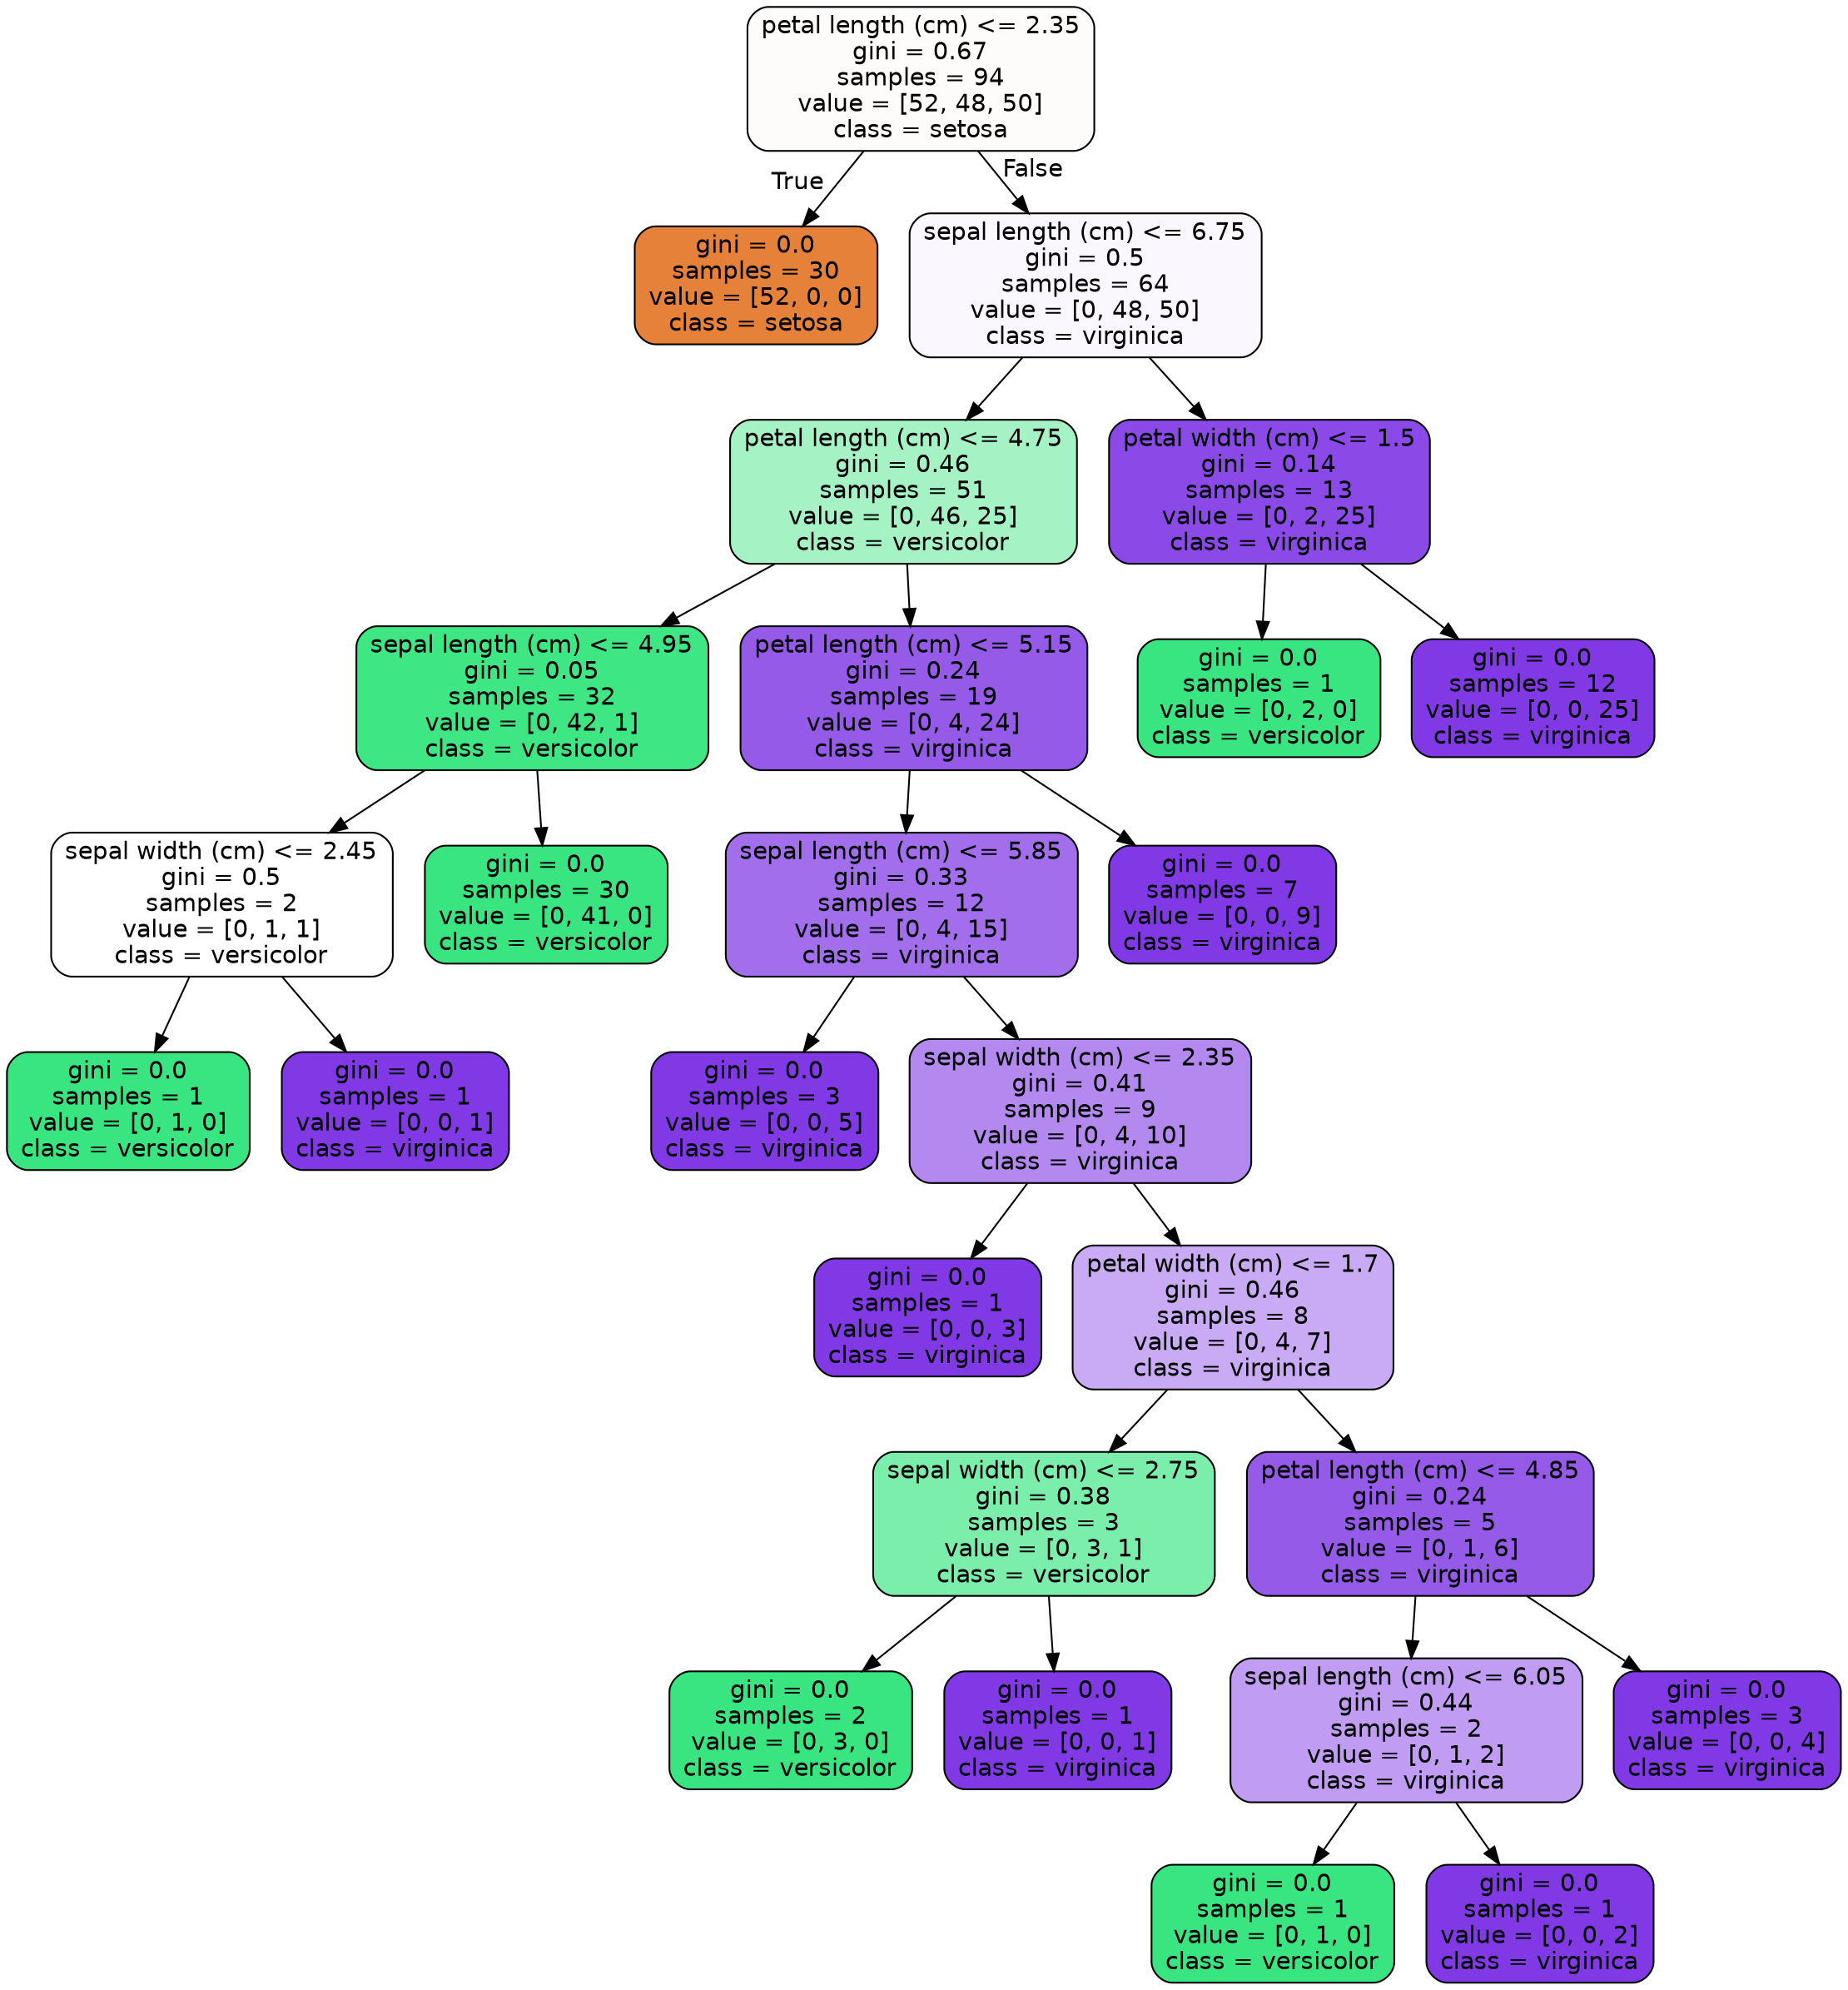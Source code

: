 digraph Tree {
node [shape=box, style="filled, rounded", color="black", fontname="helvetica"] ;
edge [fontname="helvetica"] ;
0 [label="petal length (cm) <= 2.35\ngini = 0.67\nsamples = 94\nvalue = [52, 48, 50]\nclass = setosa", fillcolor="#fefcfb"] ;
1 [label="gini = 0.0\nsamples = 30\nvalue = [52, 0, 0]\nclass = setosa", fillcolor="#e58139"] ;
0 -> 1 [labeldistance=2.5, labelangle=45, headlabel="True"] ;
2 [label="sepal length (cm) <= 6.75\ngini = 0.5\nsamples = 64\nvalue = [0, 48, 50]\nclass = virginica", fillcolor="#faf7fe"] ;
0 -> 2 [labeldistance=2.5, labelangle=-45, headlabel="False"] ;
3 [label="petal length (cm) <= 4.75\ngini = 0.46\nsamples = 51\nvalue = [0, 46, 25]\nclass = versicolor", fillcolor="#a5f3c5"] ;
2 -> 3 ;
4 [label="sepal length (cm) <= 4.95\ngini = 0.05\nsamples = 32\nvalue = [0, 42, 1]\nclass = versicolor", fillcolor="#3ee684"] ;
3 -> 4 ;
5 [label="sepal width (cm) <= 2.45\ngini = 0.5\nsamples = 2\nvalue = [0, 1, 1]\nclass = versicolor", fillcolor="#ffffff"] ;
4 -> 5 ;
6 [label="gini = 0.0\nsamples = 1\nvalue = [0, 1, 0]\nclass = versicolor", fillcolor="#39e581"] ;
5 -> 6 ;
7 [label="gini = 0.0\nsamples = 1\nvalue = [0, 0, 1]\nclass = virginica", fillcolor="#8139e5"] ;
5 -> 7 ;
8 [label="gini = 0.0\nsamples = 30\nvalue = [0, 41, 0]\nclass = versicolor", fillcolor="#39e581"] ;
4 -> 8 ;
9 [label="petal length (cm) <= 5.15\ngini = 0.24\nsamples = 19\nvalue = [0, 4, 24]\nclass = virginica", fillcolor="#965ae9"] ;
3 -> 9 ;
10 [label="sepal length (cm) <= 5.85\ngini = 0.33\nsamples = 12\nvalue = [0, 4, 15]\nclass = virginica", fillcolor="#a36eec"] ;
9 -> 10 ;
11 [label="gini = 0.0\nsamples = 3\nvalue = [0, 0, 5]\nclass = virginica", fillcolor="#8139e5"] ;
10 -> 11 ;
12 [label="sepal width (cm) <= 2.35\ngini = 0.41\nsamples = 9\nvalue = [0, 4, 10]\nclass = virginica", fillcolor="#b388ef"] ;
10 -> 12 ;
13 [label="gini = 0.0\nsamples = 1\nvalue = [0, 0, 3]\nclass = virginica", fillcolor="#8139e5"] ;
12 -> 13 ;
14 [label="petal width (cm) <= 1.7\ngini = 0.46\nsamples = 8\nvalue = [0, 4, 7]\nclass = virginica", fillcolor="#c9aaf4"] ;
12 -> 14 ;
15 [label="sepal width (cm) <= 2.75\ngini = 0.38\nsamples = 3\nvalue = [0, 3, 1]\nclass = versicolor", fillcolor="#7beeab"] ;
14 -> 15 ;
16 [label="gini = 0.0\nsamples = 2\nvalue = [0, 3, 0]\nclass = versicolor", fillcolor="#39e581"] ;
15 -> 16 ;
17 [label="gini = 0.0\nsamples = 1\nvalue = [0, 0, 1]\nclass = virginica", fillcolor="#8139e5"] ;
15 -> 17 ;
18 [label="petal length (cm) <= 4.85\ngini = 0.24\nsamples = 5\nvalue = [0, 1, 6]\nclass = virginica", fillcolor="#965ae9"] ;
14 -> 18 ;
19 [label="sepal length (cm) <= 6.05\ngini = 0.44\nsamples = 2\nvalue = [0, 1, 2]\nclass = virginica", fillcolor="#c09cf2"] ;
18 -> 19 ;
20 [label="gini = 0.0\nsamples = 1\nvalue = [0, 1, 0]\nclass = versicolor", fillcolor="#39e581"] ;
19 -> 20 ;
21 [label="gini = 0.0\nsamples = 1\nvalue = [0, 0, 2]\nclass = virginica", fillcolor="#8139e5"] ;
19 -> 21 ;
22 [label="gini = 0.0\nsamples = 3\nvalue = [0, 0, 4]\nclass = virginica", fillcolor="#8139e5"] ;
18 -> 22 ;
23 [label="gini = 0.0\nsamples = 7\nvalue = [0, 0, 9]\nclass = virginica", fillcolor="#8139e5"] ;
9 -> 23 ;
24 [label="petal width (cm) <= 1.5\ngini = 0.14\nsamples = 13\nvalue = [0, 2, 25]\nclass = virginica", fillcolor="#8b49e7"] ;
2 -> 24 ;
25 [label="gini = 0.0\nsamples = 1\nvalue = [0, 2, 0]\nclass = versicolor", fillcolor="#39e581"] ;
24 -> 25 ;
26 [label="gini = 0.0\nsamples = 12\nvalue = [0, 0, 25]\nclass = virginica", fillcolor="#8139e5"] ;
24 -> 26 ;
}